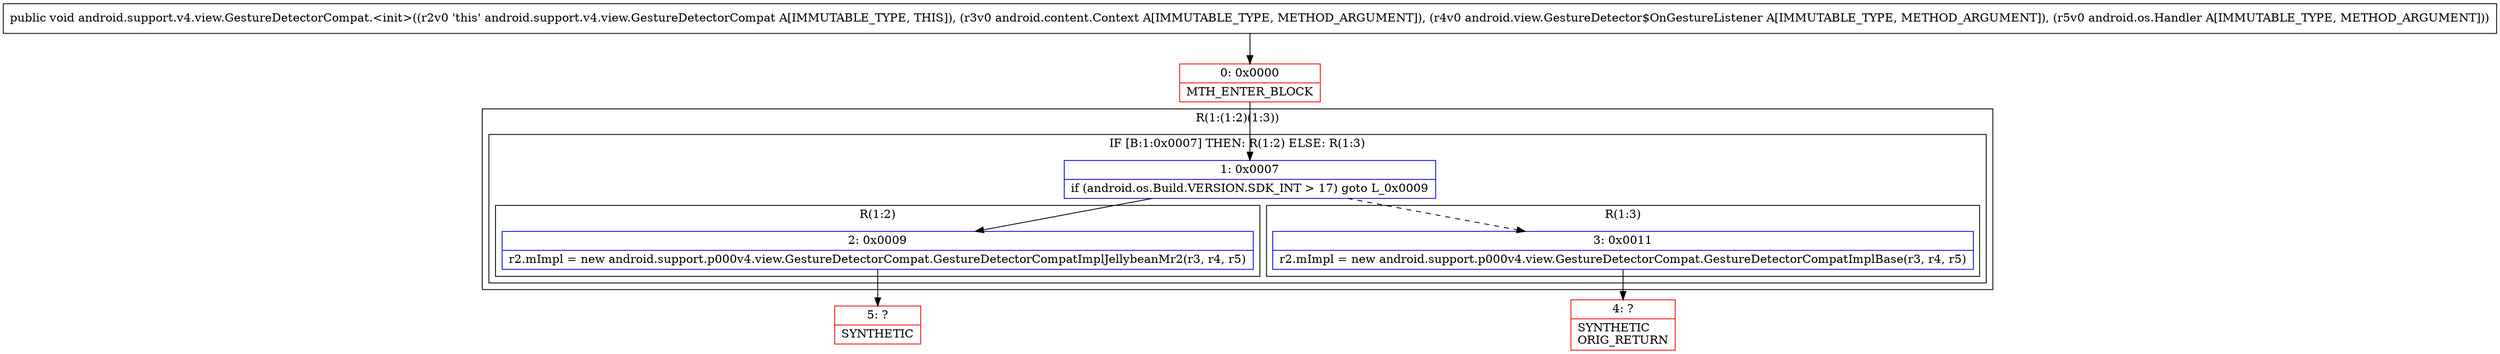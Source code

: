 digraph "CFG forandroid.support.v4.view.GestureDetectorCompat.\<init\>(Landroid\/content\/Context;Landroid\/view\/GestureDetector$OnGestureListener;Landroid\/os\/Handler;)V" {
subgraph cluster_Region_1083124839 {
label = "R(1:(1:2)(1:3))";
node [shape=record,color=blue];
subgraph cluster_IfRegion_779359639 {
label = "IF [B:1:0x0007] THEN: R(1:2) ELSE: R(1:3)";
node [shape=record,color=blue];
Node_1 [shape=record,label="{1\:\ 0x0007|if (android.os.Build.VERSION.SDK_INT \> 17) goto L_0x0009\l}"];
subgraph cluster_Region_174997367 {
label = "R(1:2)";
node [shape=record,color=blue];
Node_2 [shape=record,label="{2\:\ 0x0009|r2.mImpl = new android.support.p000v4.view.GestureDetectorCompat.GestureDetectorCompatImplJellybeanMr2(r3, r4, r5)\l}"];
}
subgraph cluster_Region_1406751721 {
label = "R(1:3)";
node [shape=record,color=blue];
Node_3 [shape=record,label="{3\:\ 0x0011|r2.mImpl = new android.support.p000v4.view.GestureDetectorCompat.GestureDetectorCompatImplBase(r3, r4, r5)\l}"];
}
}
}
Node_0 [shape=record,color=red,label="{0\:\ 0x0000|MTH_ENTER_BLOCK\l}"];
Node_4 [shape=record,color=red,label="{4\:\ ?|SYNTHETIC\lORIG_RETURN\l}"];
Node_5 [shape=record,color=red,label="{5\:\ ?|SYNTHETIC\l}"];
MethodNode[shape=record,label="{public void android.support.v4.view.GestureDetectorCompat.\<init\>((r2v0 'this' android.support.v4.view.GestureDetectorCompat A[IMMUTABLE_TYPE, THIS]), (r3v0 android.content.Context A[IMMUTABLE_TYPE, METHOD_ARGUMENT]), (r4v0 android.view.GestureDetector$OnGestureListener A[IMMUTABLE_TYPE, METHOD_ARGUMENT]), (r5v0 android.os.Handler A[IMMUTABLE_TYPE, METHOD_ARGUMENT])) }"];
MethodNode -> Node_0;
Node_1 -> Node_2;
Node_1 -> Node_3[style=dashed];
Node_2 -> Node_5;
Node_3 -> Node_4;
Node_0 -> Node_1;
}

